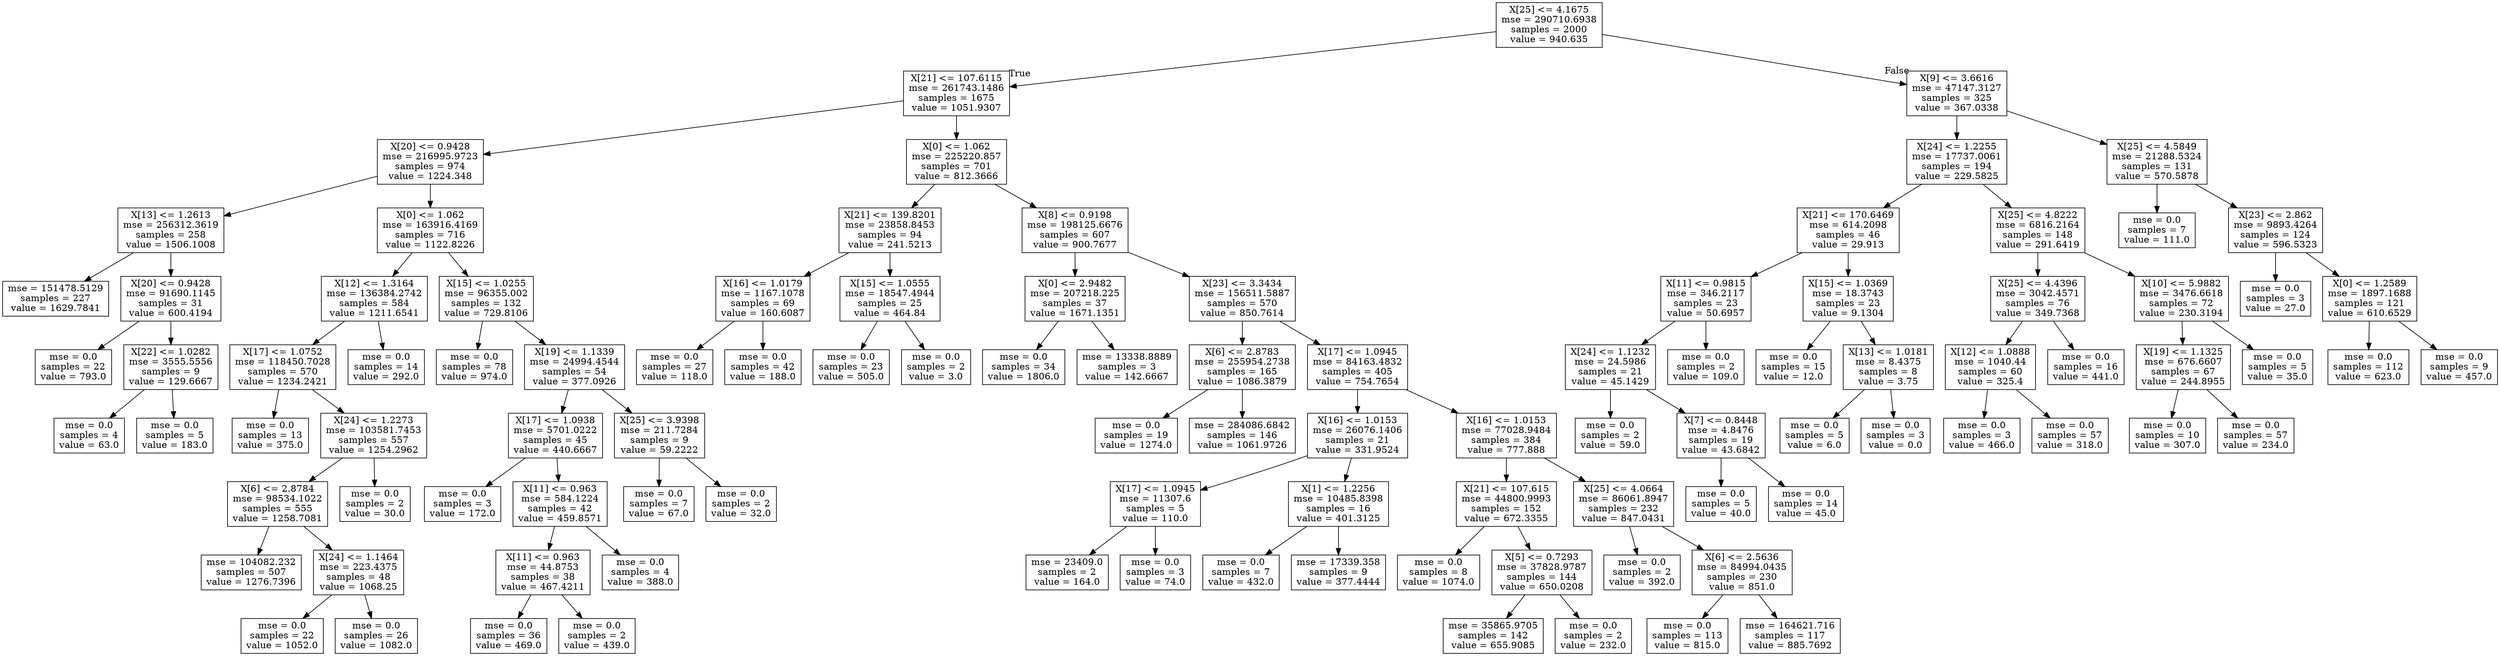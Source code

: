 digraph Tree {
node [shape=box] ;
0 [label="X[25] <= 4.1675\nmse = 290710.6938\nsamples = 2000\nvalue = 940.635"] ;
1 [label="X[21] <= 107.6115\nmse = 261743.1486\nsamples = 1675\nvalue = 1051.9307"] ;
0 -> 1 [labeldistance=2.5, labelangle=45, headlabel="True"] ;
2 [label="X[20] <= 0.9428\nmse = 216995.9723\nsamples = 974\nvalue = 1224.348"] ;
1 -> 2 ;
3 [label="X[13] <= 1.2613\nmse = 256312.3619\nsamples = 258\nvalue = 1506.1008"] ;
2 -> 3 ;
4 [label="mse = 151478.5129\nsamples = 227\nvalue = 1629.7841"] ;
3 -> 4 ;
5 [label="X[20] <= 0.9428\nmse = 91690.1145\nsamples = 31\nvalue = 600.4194"] ;
3 -> 5 ;
6 [label="mse = 0.0\nsamples = 22\nvalue = 793.0"] ;
5 -> 6 ;
7 [label="X[22] <= 1.0282\nmse = 3555.5556\nsamples = 9\nvalue = 129.6667"] ;
5 -> 7 ;
8 [label="mse = 0.0\nsamples = 4\nvalue = 63.0"] ;
7 -> 8 ;
9 [label="mse = 0.0\nsamples = 5\nvalue = 183.0"] ;
7 -> 9 ;
10 [label="X[0] <= 1.062\nmse = 163916.4169\nsamples = 716\nvalue = 1122.8226"] ;
2 -> 10 ;
11 [label="X[12] <= 1.3164\nmse = 136384.2742\nsamples = 584\nvalue = 1211.6541"] ;
10 -> 11 ;
12 [label="X[17] <= 1.0752\nmse = 118450.7028\nsamples = 570\nvalue = 1234.2421"] ;
11 -> 12 ;
13 [label="mse = 0.0\nsamples = 13\nvalue = 375.0"] ;
12 -> 13 ;
14 [label="X[24] <= 1.2273\nmse = 103581.7453\nsamples = 557\nvalue = 1254.2962"] ;
12 -> 14 ;
15 [label="X[6] <= 2.8784\nmse = 98534.1022\nsamples = 555\nvalue = 1258.7081"] ;
14 -> 15 ;
16 [label="mse = 104082.232\nsamples = 507\nvalue = 1276.7396"] ;
15 -> 16 ;
17 [label="X[24] <= 1.1464\nmse = 223.4375\nsamples = 48\nvalue = 1068.25"] ;
15 -> 17 ;
18 [label="mse = 0.0\nsamples = 22\nvalue = 1052.0"] ;
17 -> 18 ;
19 [label="mse = 0.0\nsamples = 26\nvalue = 1082.0"] ;
17 -> 19 ;
20 [label="mse = 0.0\nsamples = 2\nvalue = 30.0"] ;
14 -> 20 ;
21 [label="mse = 0.0\nsamples = 14\nvalue = 292.0"] ;
11 -> 21 ;
22 [label="X[15] <= 1.0255\nmse = 96355.002\nsamples = 132\nvalue = 729.8106"] ;
10 -> 22 ;
23 [label="mse = 0.0\nsamples = 78\nvalue = 974.0"] ;
22 -> 23 ;
24 [label="X[19] <= 1.1339\nmse = 24994.4544\nsamples = 54\nvalue = 377.0926"] ;
22 -> 24 ;
25 [label="X[17] <= 1.0938\nmse = 5701.0222\nsamples = 45\nvalue = 440.6667"] ;
24 -> 25 ;
26 [label="mse = 0.0\nsamples = 3\nvalue = 172.0"] ;
25 -> 26 ;
27 [label="X[11] <= 0.963\nmse = 584.1224\nsamples = 42\nvalue = 459.8571"] ;
25 -> 27 ;
28 [label="X[11] <= 0.963\nmse = 44.8753\nsamples = 38\nvalue = 467.4211"] ;
27 -> 28 ;
29 [label="mse = 0.0\nsamples = 36\nvalue = 469.0"] ;
28 -> 29 ;
30 [label="mse = 0.0\nsamples = 2\nvalue = 439.0"] ;
28 -> 30 ;
31 [label="mse = 0.0\nsamples = 4\nvalue = 388.0"] ;
27 -> 31 ;
32 [label="X[25] <= 3.9398\nmse = 211.7284\nsamples = 9\nvalue = 59.2222"] ;
24 -> 32 ;
33 [label="mse = 0.0\nsamples = 7\nvalue = 67.0"] ;
32 -> 33 ;
34 [label="mse = 0.0\nsamples = 2\nvalue = 32.0"] ;
32 -> 34 ;
35 [label="X[0] <= 1.062\nmse = 225220.857\nsamples = 701\nvalue = 812.3666"] ;
1 -> 35 ;
36 [label="X[21] <= 139.8201\nmse = 23858.8453\nsamples = 94\nvalue = 241.5213"] ;
35 -> 36 ;
37 [label="X[16] <= 1.0179\nmse = 1167.1078\nsamples = 69\nvalue = 160.6087"] ;
36 -> 37 ;
38 [label="mse = 0.0\nsamples = 27\nvalue = 118.0"] ;
37 -> 38 ;
39 [label="mse = 0.0\nsamples = 42\nvalue = 188.0"] ;
37 -> 39 ;
40 [label="X[15] <= 1.0555\nmse = 18547.4944\nsamples = 25\nvalue = 464.84"] ;
36 -> 40 ;
41 [label="mse = 0.0\nsamples = 23\nvalue = 505.0"] ;
40 -> 41 ;
42 [label="mse = 0.0\nsamples = 2\nvalue = 3.0"] ;
40 -> 42 ;
43 [label="X[8] <= 0.9198\nmse = 198125.6676\nsamples = 607\nvalue = 900.7677"] ;
35 -> 43 ;
44 [label="X[0] <= 2.9482\nmse = 207218.225\nsamples = 37\nvalue = 1671.1351"] ;
43 -> 44 ;
45 [label="mse = 0.0\nsamples = 34\nvalue = 1806.0"] ;
44 -> 45 ;
46 [label="mse = 13338.8889\nsamples = 3\nvalue = 142.6667"] ;
44 -> 46 ;
47 [label="X[23] <= 3.3434\nmse = 156511.5887\nsamples = 570\nvalue = 850.7614"] ;
43 -> 47 ;
48 [label="X[6] <= 2.8783\nmse = 255954.2738\nsamples = 165\nvalue = 1086.3879"] ;
47 -> 48 ;
49 [label="mse = 0.0\nsamples = 19\nvalue = 1274.0"] ;
48 -> 49 ;
50 [label="mse = 284086.6842\nsamples = 146\nvalue = 1061.9726"] ;
48 -> 50 ;
51 [label="X[17] <= 1.0945\nmse = 84163.4832\nsamples = 405\nvalue = 754.7654"] ;
47 -> 51 ;
52 [label="X[16] <= 1.0153\nmse = 26076.1406\nsamples = 21\nvalue = 331.9524"] ;
51 -> 52 ;
53 [label="X[17] <= 1.0945\nmse = 11307.6\nsamples = 5\nvalue = 110.0"] ;
52 -> 53 ;
54 [label="mse = 23409.0\nsamples = 2\nvalue = 164.0"] ;
53 -> 54 ;
55 [label="mse = 0.0\nsamples = 3\nvalue = 74.0"] ;
53 -> 55 ;
56 [label="X[1] <= 1.2256\nmse = 10485.8398\nsamples = 16\nvalue = 401.3125"] ;
52 -> 56 ;
57 [label="mse = 0.0\nsamples = 7\nvalue = 432.0"] ;
56 -> 57 ;
58 [label="mse = 17339.358\nsamples = 9\nvalue = 377.4444"] ;
56 -> 58 ;
59 [label="X[16] <= 1.0153\nmse = 77028.9484\nsamples = 384\nvalue = 777.888"] ;
51 -> 59 ;
60 [label="X[21] <= 107.615\nmse = 44800.9993\nsamples = 152\nvalue = 672.3355"] ;
59 -> 60 ;
61 [label="mse = 0.0\nsamples = 8\nvalue = 1074.0"] ;
60 -> 61 ;
62 [label="X[5] <= 0.7293\nmse = 37828.9787\nsamples = 144\nvalue = 650.0208"] ;
60 -> 62 ;
63 [label="mse = 35865.9705\nsamples = 142\nvalue = 655.9085"] ;
62 -> 63 ;
64 [label="mse = 0.0\nsamples = 2\nvalue = 232.0"] ;
62 -> 64 ;
65 [label="X[25] <= 4.0664\nmse = 86061.8947\nsamples = 232\nvalue = 847.0431"] ;
59 -> 65 ;
66 [label="mse = 0.0\nsamples = 2\nvalue = 392.0"] ;
65 -> 66 ;
67 [label="X[6] <= 2.5636\nmse = 84994.0435\nsamples = 230\nvalue = 851.0"] ;
65 -> 67 ;
68 [label="mse = 0.0\nsamples = 113\nvalue = 815.0"] ;
67 -> 68 ;
69 [label="mse = 164621.716\nsamples = 117\nvalue = 885.7692"] ;
67 -> 69 ;
70 [label="X[9] <= 3.6616\nmse = 47147.3127\nsamples = 325\nvalue = 367.0338"] ;
0 -> 70 [labeldistance=2.5, labelangle=-45, headlabel="False"] ;
71 [label="X[24] <= 1.2255\nmse = 17737.0061\nsamples = 194\nvalue = 229.5825"] ;
70 -> 71 ;
72 [label="X[21] <= 170.6469\nmse = 614.2098\nsamples = 46\nvalue = 29.913"] ;
71 -> 72 ;
73 [label="X[11] <= 0.9815\nmse = 346.2117\nsamples = 23\nvalue = 50.6957"] ;
72 -> 73 ;
74 [label="X[24] <= 1.1232\nmse = 24.5986\nsamples = 21\nvalue = 45.1429"] ;
73 -> 74 ;
75 [label="mse = 0.0\nsamples = 2\nvalue = 59.0"] ;
74 -> 75 ;
76 [label="X[7] <= 0.8448\nmse = 4.8476\nsamples = 19\nvalue = 43.6842"] ;
74 -> 76 ;
77 [label="mse = 0.0\nsamples = 5\nvalue = 40.0"] ;
76 -> 77 ;
78 [label="mse = 0.0\nsamples = 14\nvalue = 45.0"] ;
76 -> 78 ;
79 [label="mse = 0.0\nsamples = 2\nvalue = 109.0"] ;
73 -> 79 ;
80 [label="X[15] <= 1.0369\nmse = 18.3743\nsamples = 23\nvalue = 9.1304"] ;
72 -> 80 ;
81 [label="mse = 0.0\nsamples = 15\nvalue = 12.0"] ;
80 -> 81 ;
82 [label="X[13] <= 1.0181\nmse = 8.4375\nsamples = 8\nvalue = 3.75"] ;
80 -> 82 ;
83 [label="mse = 0.0\nsamples = 5\nvalue = 6.0"] ;
82 -> 83 ;
84 [label="mse = 0.0\nsamples = 3\nvalue = 0.0"] ;
82 -> 84 ;
85 [label="X[25] <= 4.8222\nmse = 6816.2164\nsamples = 148\nvalue = 291.6419"] ;
71 -> 85 ;
86 [label="X[25] <= 4.4396\nmse = 3042.4571\nsamples = 76\nvalue = 349.7368"] ;
85 -> 86 ;
87 [label="X[12] <= 1.0888\nmse = 1040.44\nsamples = 60\nvalue = 325.4"] ;
86 -> 87 ;
88 [label="mse = 0.0\nsamples = 3\nvalue = 466.0"] ;
87 -> 88 ;
89 [label="mse = 0.0\nsamples = 57\nvalue = 318.0"] ;
87 -> 89 ;
90 [label="mse = 0.0\nsamples = 16\nvalue = 441.0"] ;
86 -> 90 ;
91 [label="X[10] <= 5.9882\nmse = 3476.6618\nsamples = 72\nvalue = 230.3194"] ;
85 -> 91 ;
92 [label="X[19] <= 1.1325\nmse = 676.6607\nsamples = 67\nvalue = 244.8955"] ;
91 -> 92 ;
93 [label="mse = 0.0\nsamples = 10\nvalue = 307.0"] ;
92 -> 93 ;
94 [label="mse = 0.0\nsamples = 57\nvalue = 234.0"] ;
92 -> 94 ;
95 [label="mse = 0.0\nsamples = 5\nvalue = 35.0"] ;
91 -> 95 ;
96 [label="X[25] <= 4.5849\nmse = 21288.5324\nsamples = 131\nvalue = 570.5878"] ;
70 -> 96 ;
97 [label="mse = 0.0\nsamples = 7\nvalue = 111.0"] ;
96 -> 97 ;
98 [label="X[23] <= 2.862\nmse = 9893.4264\nsamples = 124\nvalue = 596.5323"] ;
96 -> 98 ;
99 [label="mse = 0.0\nsamples = 3\nvalue = 27.0"] ;
98 -> 99 ;
100 [label="X[0] <= 1.2589\nmse = 1897.1688\nsamples = 121\nvalue = 610.6529"] ;
98 -> 100 ;
101 [label="mse = 0.0\nsamples = 112\nvalue = 623.0"] ;
100 -> 101 ;
102 [label="mse = 0.0\nsamples = 9\nvalue = 457.0"] ;
100 -> 102 ;
}
